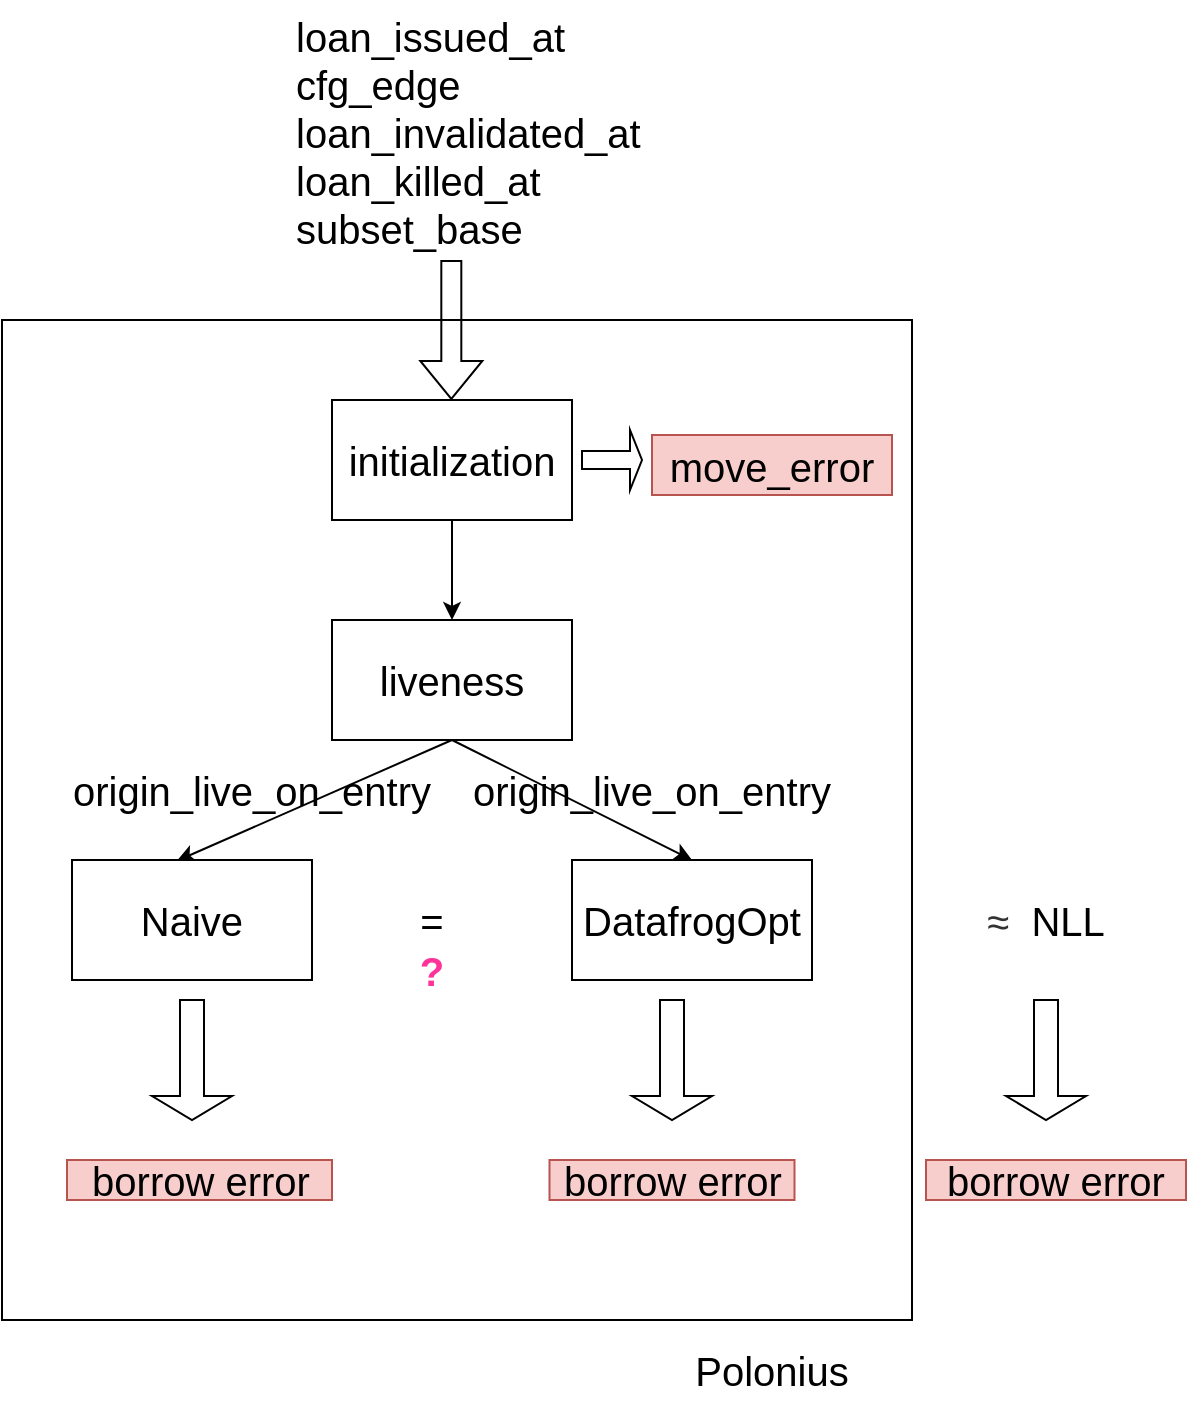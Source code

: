 <mxfile version="15.8.4" type="device"><diagram id="Ai7tRYhgeo6L1ZcIk8qO" name="Page-1"><mxGraphModel dx="1422" dy="1950" grid="1" gridSize="10" guides="1" tooltips="1" connect="1" arrows="1" fold="1" page="1" pageScale="1" pageWidth="850" pageHeight="1100" math="0" shadow="0"><root><mxCell id="0"/><mxCell id="1" parent="0"/><mxCell id="hzaJaY4pdOh1oW8CW-Ba-1" value="" style="rounded=0;whiteSpace=wrap;html=1;" vertex="1" parent="1"><mxGeometry x="115" y="110" width="455" height="500" as="geometry"/></mxCell><mxCell id="ENJsW5BzbMOg0Qzuz5IX-10" style="edgeStyle=none;rounded=0;orthogonalLoop=1;jettySize=auto;html=1;exitX=0.5;exitY=1;exitDx=0;exitDy=0;entryX=0.5;entryY=0;entryDx=0;entryDy=0;fontSize=20;" parent="1" source="ENJsW5BzbMOg0Qzuz5IX-1" target="ENJsW5BzbMOg0Qzuz5IX-3" edge="1"><mxGeometry relative="1" as="geometry"/></mxCell><mxCell id="ENJsW5BzbMOg0Qzuz5IX-1" value="" style="rounded=0;whiteSpace=wrap;html=1;fontSize=20;" parent="1" vertex="1"><mxGeometry x="280" y="150" width="120" height="60" as="geometry"/></mxCell><mxCell id="ENJsW5BzbMOg0Qzuz5IX-2" value="initialization" style="text;html=1;strokeColor=none;fillColor=none;align=center;verticalAlign=middle;whiteSpace=wrap;rounded=0;fontSize=20;" parent="1" vertex="1"><mxGeometry x="295" y="162.5" width="90" height="35" as="geometry"/></mxCell><mxCell id="ENJsW5BzbMOg0Qzuz5IX-14" style="edgeStyle=none;rounded=0;orthogonalLoop=1;jettySize=auto;html=1;exitX=0.5;exitY=1;exitDx=0;exitDy=0;entryX=0.5;entryY=0;entryDx=0;entryDy=0;fontSize=20;" parent="1" source="ENJsW5BzbMOg0Qzuz5IX-3" target="ENJsW5BzbMOg0Qzuz5IX-6" edge="1"><mxGeometry relative="1" as="geometry"/></mxCell><mxCell id="ENJsW5BzbMOg0Qzuz5IX-3" value="" style="rounded=0;whiteSpace=wrap;html=1;fontSize=20;" parent="1" vertex="1"><mxGeometry x="280" y="260" width="120" height="60" as="geometry"/></mxCell><mxCell id="ENJsW5BzbMOg0Qzuz5IX-13" style="edgeStyle=none;rounded=0;orthogonalLoop=1;jettySize=auto;html=1;entryX=0.437;entryY=0.007;entryDx=0;entryDy=0;entryPerimeter=0;fontSize=20;exitX=0.5;exitY=1;exitDx=0;exitDy=0;" parent="1" source="ENJsW5BzbMOg0Qzuz5IX-3" target="ENJsW5BzbMOg0Qzuz5IX-5" edge="1"><mxGeometry relative="1" as="geometry"/></mxCell><mxCell id="ENJsW5BzbMOg0Qzuz5IX-4" value="liveness" style="text;html=1;strokeColor=none;fillColor=none;align=center;verticalAlign=middle;whiteSpace=wrap;rounded=0;fontSize=20;" parent="1" vertex="1"><mxGeometry x="310" y="275" width="60" height="30" as="geometry"/></mxCell><mxCell id="ENJsW5BzbMOg0Qzuz5IX-5" value="Naive" style="rounded=0;whiteSpace=wrap;html=1;fontSize=20;" parent="1" vertex="1"><mxGeometry x="150" y="380" width="120" height="60" as="geometry"/></mxCell><mxCell id="ENJsW5BzbMOg0Qzuz5IX-6" value="DatafrogOpt" style="rounded=0;whiteSpace=wrap;html=1;fontSize=20;" parent="1" vertex="1"><mxGeometry x="400" y="380" width="120" height="60" as="geometry"/></mxCell><mxCell id="ENJsW5BzbMOg0Qzuz5IX-15" value="origin_live_on_entry" style="text;html=1;strokeColor=none;fillColor=none;align=center;verticalAlign=middle;whiteSpace=wrap;rounded=0;fontSize=20;" parent="1" vertex="1"><mxGeometry x="210" y="330" width="60" height="30" as="geometry"/></mxCell><mxCell id="ENJsW5BzbMOg0Qzuz5IX-17" value="origin_live_on_entry" style="text;html=1;strokeColor=none;fillColor=none;align=center;verticalAlign=middle;whiteSpace=wrap;rounded=0;fontSize=20;" parent="1" vertex="1"><mxGeometry x="410" y="330" width="60" height="30" as="geometry"/></mxCell><mxCell id="_xoYLOEia9Aa2XPlmyef-1" value="loan_issued_at&lt;br style=&quot;font-size: 20px;&quot;&gt;cfg_edge&lt;br style=&quot;font-size: 20px;&quot;&gt;loan_invalidated_at&amp;nbsp;&lt;br style=&quot;font-size: 20px;&quot;&gt;loan_killed_at&lt;br style=&quot;font-size: 20px;&quot;&gt;subset_base" style="text;whiteSpace=wrap;html=1;fontSize=20;" parent="1" vertex="1"><mxGeometry x="260" y="-50" width="230" height="120" as="geometry"/></mxCell><mxCell id="_xoYLOEia9Aa2XPlmyef-3" value="" style="shape=flexArrow;endArrow=classic;html=1;rounded=0;fontSize=20;edgeStyle=orthogonalEdgeStyle;" parent="1" edge="1"><mxGeometry width="50" height="50" relative="1" as="geometry"><mxPoint x="339.66" y="80" as="sourcePoint"/><mxPoint x="339.66" y="150" as="targetPoint"/></mxGeometry></mxCell><mxCell id="7COoxqhnHkcxNuZtFHEb-1" value="=" style="text;html=1;strokeColor=none;fillColor=none;align=center;verticalAlign=middle;whiteSpace=wrap;rounded=0;fontSize=20;" parent="1" vertex="1"><mxGeometry x="300" y="395" width="60" height="30" as="geometry"/></mxCell><mxCell id="7COoxqhnHkcxNuZtFHEb-2" value="&lt;font style=&quot;font-size: 20px&quot;&gt;&lt;span style=&quot;color: rgb(51 , 51 , 51) ; font-family: &amp;#34;arial&amp;#34; , sans-serif ; text-align: left ; background-color: rgb(255 , 255 , 255)&quot;&gt;≈&lt;/span&gt;&amp;nbsp; NLL&lt;/font&gt;" style="text;html=1;strokeColor=none;fillColor=none;align=center;verticalAlign=middle;whiteSpace=wrap;rounded=0;fontSize=20;" parent="1" vertex="1"><mxGeometry x="582" y="395" width="110" height="30" as="geometry"/></mxCell><mxCell id="XDuhwCL8mU7ZGA06Hwja-1" value="?" style="text;html=1;strokeColor=none;fillColor=none;align=center;verticalAlign=middle;whiteSpace=wrap;rounded=0;fontSize=20;fontStyle=1;fontColor=#FF3399;" parent="1" vertex="1"><mxGeometry x="300" y="420" width="60" height="30" as="geometry"/></mxCell><mxCell id="VZxAqkTBaViU3qEzD9KW-1" value="" style="shape=singleArrow;whiteSpace=wrap;html=1;fontSize=20;" parent="1" vertex="1"><mxGeometry x="405" y="165" width="30" height="30" as="geometry"/></mxCell><mxCell id="VZxAqkTBaViU3qEzD9KW-2" value="move_error" style="text;html=1;strokeColor=#b85450;fillColor=#f8cecc;align=center;verticalAlign=middle;whiteSpace=wrap;rounded=0;fontSize=20;" parent="1" vertex="1"><mxGeometry x="440" y="167.5" width="120" height="30" as="geometry"/></mxCell><mxCell id="pRlDp0M91MnDGKvQ8g2N-1" value="" style="shape=singleArrow;direction=south;whiteSpace=wrap;html=1;fontSize=20;" parent="1" vertex="1"><mxGeometry x="190" y="450" width="40" height="60" as="geometry"/></mxCell><mxCell id="pRlDp0M91MnDGKvQ8g2N-2" value="borrow error" style="text;html=1;strokeColor=#b85450;fillColor=#f8cecc;align=center;verticalAlign=middle;whiteSpace=wrap;rounded=0;fontSize=20;" parent="1" vertex="1"><mxGeometry x="147.5" y="530" width="132.5" height="20" as="geometry"/></mxCell><mxCell id="pRlDp0M91MnDGKvQ8g2N-3" value="" style="shape=singleArrow;direction=south;whiteSpace=wrap;html=1;fontSize=20;" parent="1" vertex="1"><mxGeometry x="430" y="450" width="40" height="60" as="geometry"/></mxCell><mxCell id="pRlDp0M91MnDGKvQ8g2N-4" value="borrow error" style="text;html=1;strokeColor=#b85450;fillColor=#f8cecc;align=center;verticalAlign=middle;whiteSpace=wrap;rounded=0;fontSize=20;" parent="1" vertex="1"><mxGeometry x="388.75" y="530" width="122.5" height="20" as="geometry"/></mxCell><mxCell id="pRlDp0M91MnDGKvQ8g2N-5" value="" style="shape=singleArrow;direction=south;whiteSpace=wrap;html=1;fontSize=20;" parent="1" vertex="1"><mxGeometry x="617" y="450" width="40" height="60" as="geometry"/></mxCell><mxCell id="pRlDp0M91MnDGKvQ8g2N-6" value="borrow error" style="text;html=1;strokeColor=#b85450;fillColor=#f8cecc;align=center;verticalAlign=middle;whiteSpace=wrap;rounded=0;fontSize=20;" parent="1" vertex="1"><mxGeometry x="577" y="530" width="130" height="20" as="geometry"/></mxCell><mxCell id="hzaJaY4pdOh1oW8CW-Ba-2" value="&lt;font style=&quot;font-size: 20px&quot;&gt;Polonius&lt;/font&gt;" style="text;html=1;strokeColor=none;fillColor=none;align=center;verticalAlign=middle;whiteSpace=wrap;rounded=0;" vertex="1" parent="1"><mxGeometry x="460" y="620" width="80" height="30" as="geometry"/></mxCell></root></mxGraphModel></diagram></mxfile>